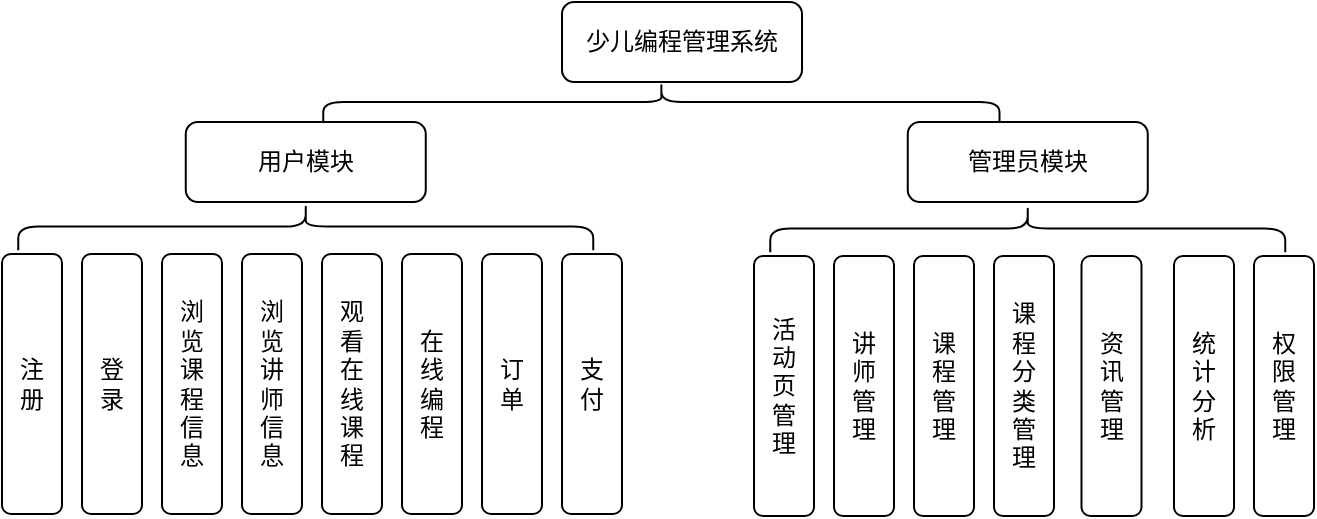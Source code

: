 <mxfile version="14.5.8" type="github">
  <diagram name="Page-1" id="ad52d381-51e7-2e0d-a935-2d0ddd2fd229">
    <mxGraphModel dx="672" dy="459" grid="1" gridSize="10" guides="1" tooltips="1" connect="1" arrows="1" fold="1" page="1" pageScale="1" pageWidth="1100" pageHeight="850" background="#ffffff" math="0" shadow="0">
      <root>
        <mxCell id="0" />
        <mxCell id="1" parent="0" />
        <mxCell id="aQYbn7BiEsz1zC87MCp7-13" value="少儿编程管理系统" style="rounded=1;whiteSpace=wrap;html=1;strokeWidth=1;" parent="1" vertex="1">
          <mxGeometry x="370" y="110" width="120" height="40" as="geometry" />
        </mxCell>
        <mxCell id="aQYbn7BiEsz1zC87MCp7-14" value="" style="shape=curlyBracket;whiteSpace=wrap;html=1;rounded=1;strokeWidth=1;rotation=90;" parent="1" vertex="1">
          <mxGeometry x="409.69" y="-9.06" width="20" height="338.12" as="geometry" />
        </mxCell>
        <mxCell id="aQYbn7BiEsz1zC87MCp7-16" value="用户模块" style="rounded=1;whiteSpace=wrap;html=1;strokeWidth=1;" parent="1" vertex="1">
          <mxGeometry x="181.88" y="170" width="120" height="40" as="geometry" />
        </mxCell>
        <mxCell id="aQYbn7BiEsz1zC87MCp7-18" value="管理员模块" style="rounded=1;whiteSpace=wrap;html=1;strokeWidth=1;" parent="1" vertex="1">
          <mxGeometry x="542.88" y="170" width="120" height="40" as="geometry" />
        </mxCell>
        <mxCell id="aQYbn7BiEsz1zC87MCp7-19" value="" style="shape=curlyBracket;whiteSpace=wrap;html=1;rounded=1;flipH=1;strokeWidth=1;rotation=-90;size=0.5;" parent="1" vertex="1">
          <mxGeometry x="230" y="78.5" width="23.75" height="287.5" as="geometry" />
        </mxCell>
        <mxCell id="aQYbn7BiEsz1zC87MCp7-20" value="观&lt;br&gt;看&lt;br&gt;在&lt;br&gt;线&lt;br&gt;课&lt;br&gt;程" style="rounded=1;whiteSpace=wrap;html=1;strokeWidth=1;rotation=0;" parent="1" vertex="1">
          <mxGeometry x="250" y="236" width="30" height="130" as="geometry" />
        </mxCell>
        <mxCell id="aQYbn7BiEsz1zC87MCp7-21" value="浏&lt;br&gt;览&lt;br&gt;讲&lt;br&gt;师&lt;br&gt;信&lt;br&gt;息" style="rounded=1;whiteSpace=wrap;html=1;strokeWidth=1;rotation=0;" parent="1" vertex="1">
          <mxGeometry x="210" y="236" width="30" height="130" as="geometry" />
        </mxCell>
        <mxCell id="aQYbn7BiEsz1zC87MCp7-22" value="浏&lt;br&gt;览&lt;br&gt;课&lt;br&gt;程&lt;br&gt;信&lt;br&gt;息" style="rounded=1;whiteSpace=wrap;html=1;strokeWidth=1;rotation=0;" parent="1" vertex="1">
          <mxGeometry x="170" y="236" width="30" height="130" as="geometry" />
        </mxCell>
        <mxCell id="aQYbn7BiEsz1zC87MCp7-24" value="在&lt;br&gt;线&lt;br&gt;编&lt;br&gt;程" style="rounded=1;whiteSpace=wrap;html=1;strokeWidth=1;rotation=0;" parent="1" vertex="1">
          <mxGeometry x="290" y="236" width="30" height="130" as="geometry" />
        </mxCell>
        <mxCell id="aQYbn7BiEsz1zC87MCp7-25" value="订&lt;br&gt;单" style="rounded=1;whiteSpace=wrap;html=1;strokeWidth=1;rotation=0;" parent="1" vertex="1">
          <mxGeometry x="330" y="236" width="30" height="130" as="geometry" />
        </mxCell>
        <mxCell id="aQYbn7BiEsz1zC87MCp7-26" value="支&lt;br&gt;付" style="rounded=1;whiteSpace=wrap;html=1;strokeWidth=1;rotation=0;" parent="1" vertex="1">
          <mxGeometry x="370" y="236" width="30" height="130" as="geometry" />
        </mxCell>
        <mxCell id="aQYbn7BiEsz1zC87MCp7-28" value="登&lt;br&gt;录&lt;br&gt;" style="rounded=1;whiteSpace=wrap;html=1;strokeWidth=1;rotation=0;" parent="1" vertex="1">
          <mxGeometry x="130" y="236" width="30" height="130" as="geometry" />
        </mxCell>
        <mxCell id="aQYbn7BiEsz1zC87MCp7-29" value="注&lt;br&gt;册" style="rounded=1;whiteSpace=wrap;html=1;strokeWidth=1;rotation=0;" parent="1" vertex="1">
          <mxGeometry x="90" y="236" width="30" height="130" as="geometry" />
        </mxCell>
        <mxCell id="aQYbn7BiEsz1zC87MCp7-30" style="edgeStyle=orthogonalEdgeStyle;rounded=0;orthogonalLoop=1;jettySize=auto;html=1;exitX=0.5;exitY=1;exitDx=0;exitDy=0;" parent="1" source="aQYbn7BiEsz1zC87MCp7-16" target="aQYbn7BiEsz1zC87MCp7-16" edge="1">
          <mxGeometry relative="1" as="geometry" />
        </mxCell>
        <mxCell id="aQYbn7BiEsz1zC87MCp7-32" value="" style="shape=curlyBracket;whiteSpace=wrap;html=1;rounded=1;flipH=1;strokeWidth=1;rotation=-90;size=0.5;" parent="1" vertex="1">
          <mxGeometry x="591" y="94.5" width="23.75" height="257.5" as="geometry" />
        </mxCell>
        <mxCell id="aQYbn7BiEsz1zC87MCp7-33" value="活&lt;br&gt;动&lt;br&gt;页&lt;br&gt;管&lt;br&gt;理" style="rounded=1;whiteSpace=wrap;html=1;strokeWidth=1;rotation=0;" parent="1" vertex="1">
          <mxGeometry x="466" y="237" width="30" height="130" as="geometry" />
        </mxCell>
        <mxCell id="aQYbn7BiEsz1zC87MCp7-34" value="讲&lt;br&gt;师&lt;br&gt;管&lt;br&gt;理" style="rounded=1;whiteSpace=wrap;html=1;strokeWidth=1;rotation=0;" parent="1" vertex="1">
          <mxGeometry x="506" y="237" width="30" height="130" as="geometry" />
        </mxCell>
        <mxCell id="aQYbn7BiEsz1zC87MCp7-35" value="课&lt;br&gt;程&lt;br&gt;管&lt;br&gt;理" style="rounded=1;whiteSpace=wrap;html=1;strokeWidth=1;rotation=0;" parent="1" vertex="1">
          <mxGeometry x="546" y="237" width="30" height="130" as="geometry" />
        </mxCell>
        <mxCell id="aQYbn7BiEsz1zC87MCp7-36" value="课&lt;br&gt;程&lt;br&gt;分&lt;br&gt;类&lt;br&gt;管&lt;br&gt;理" style="rounded=1;whiteSpace=wrap;html=1;strokeWidth=1;rotation=0;" parent="1" vertex="1">
          <mxGeometry x="586" y="237" width="30" height="130" as="geometry" />
        </mxCell>
        <mxCell id="aQYbn7BiEsz1zC87MCp7-37" value="资&lt;br&gt;讯&lt;br&gt;管&lt;br&gt;理" style="rounded=1;whiteSpace=wrap;html=1;strokeWidth=1;rotation=0;" parent="1" vertex="1">
          <mxGeometry x="629.75" y="237" width="30" height="130" as="geometry" />
        </mxCell>
        <mxCell id="aQYbn7BiEsz1zC87MCp7-38" value="统&lt;br&gt;计&lt;br&gt;分&lt;br&gt;析" style="rounded=1;whiteSpace=wrap;html=1;strokeWidth=1;rotation=0;" parent="1" vertex="1">
          <mxGeometry x="676" y="237" width="30" height="130" as="geometry" />
        </mxCell>
        <mxCell id="aQYbn7BiEsz1zC87MCp7-39" value="权&lt;br&gt;限&lt;br&gt;管&lt;br&gt;理" style="rounded=1;whiteSpace=wrap;html=1;strokeWidth=1;rotation=0;" parent="1" vertex="1">
          <mxGeometry x="716" y="237" width="30" height="130" as="geometry" />
        </mxCell>
      </root>
    </mxGraphModel>
  </diagram>
</mxfile>
